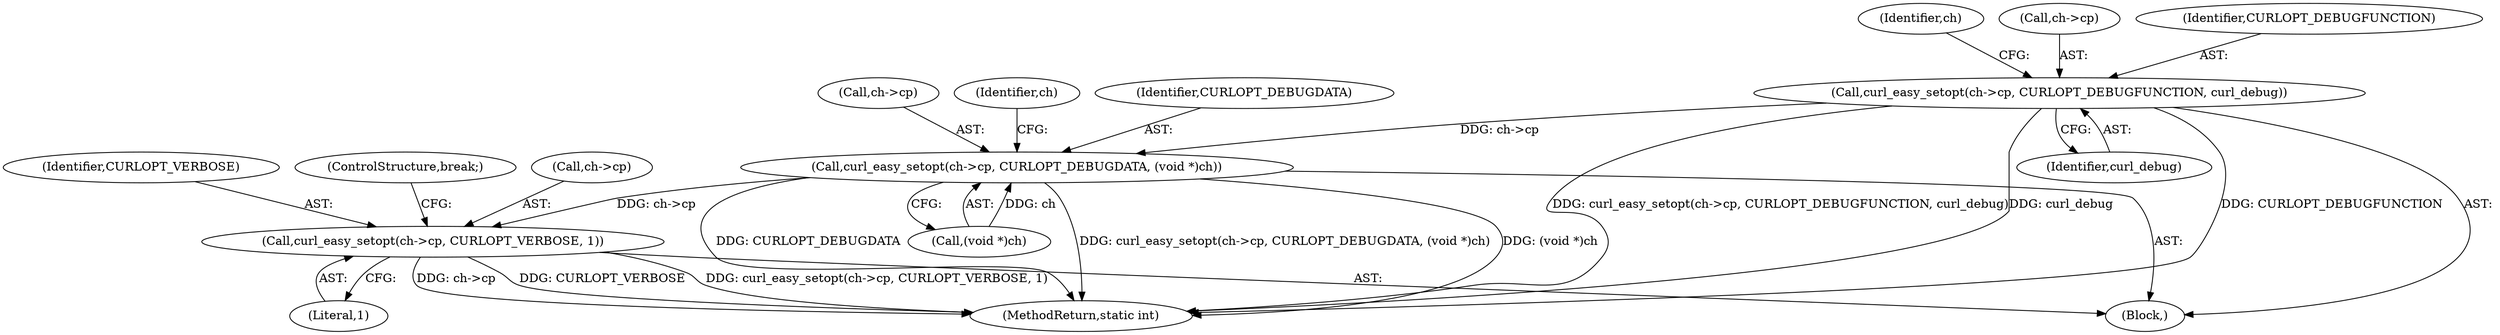 digraph "0_php_124fb22a13fafa3648e4e15b4f207c7096d8155e@pointer" {
"1001778" [label="(Call,curl_easy_setopt(ch->cp, CURLOPT_DEBUGFUNCTION, curl_debug))"];
"1001784" [label="(Call,curl_easy_setopt(ch->cp, CURLOPT_DEBUGDATA, (void *)ch))"];
"1001792" [label="(Call,curl_easy_setopt(ch->cp, CURLOPT_VERBOSE, 1))"];
"1001777" [label="(Block,)"];
"1001786" [label="(Identifier,ch)"];
"1001792" [label="(Call,curl_easy_setopt(ch->cp, CURLOPT_VERBOSE, 1))"];
"1001818" [label="(ControlStructure,break;)"];
"1001779" [label="(Call,ch->cp)"];
"1001785" [label="(Call,ch->cp)"];
"1001794" [label="(Identifier,ch)"];
"1001793" [label="(Call,ch->cp)"];
"1001796" [label="(Identifier,CURLOPT_VERBOSE)"];
"1001783" [label="(Identifier,curl_debug)"];
"1001784" [label="(Call,curl_easy_setopt(ch->cp, CURLOPT_DEBUGDATA, (void *)ch))"];
"1001797" [label="(Literal,1)"];
"1001789" [label="(Call,(void *)ch)"];
"1001788" [label="(Identifier,CURLOPT_DEBUGDATA)"];
"1001782" [label="(Identifier,CURLOPT_DEBUGFUNCTION)"];
"1001778" [label="(Call,curl_easy_setopt(ch->cp, CURLOPT_DEBUGFUNCTION, curl_debug))"];
"1001927" [label="(MethodReturn,static int)"];
"1001778" -> "1001777"  [label="AST: "];
"1001778" -> "1001783"  [label="CFG: "];
"1001779" -> "1001778"  [label="AST: "];
"1001782" -> "1001778"  [label="AST: "];
"1001783" -> "1001778"  [label="AST: "];
"1001786" -> "1001778"  [label="CFG: "];
"1001778" -> "1001927"  [label="DDG: CURLOPT_DEBUGFUNCTION"];
"1001778" -> "1001927"  [label="DDG: curl_easy_setopt(ch->cp, CURLOPT_DEBUGFUNCTION, curl_debug)"];
"1001778" -> "1001927"  [label="DDG: curl_debug"];
"1001778" -> "1001784"  [label="DDG: ch->cp"];
"1001784" -> "1001777"  [label="AST: "];
"1001784" -> "1001789"  [label="CFG: "];
"1001785" -> "1001784"  [label="AST: "];
"1001788" -> "1001784"  [label="AST: "];
"1001789" -> "1001784"  [label="AST: "];
"1001794" -> "1001784"  [label="CFG: "];
"1001784" -> "1001927"  [label="DDG: (void *)ch"];
"1001784" -> "1001927"  [label="DDG: CURLOPT_DEBUGDATA"];
"1001784" -> "1001927"  [label="DDG: curl_easy_setopt(ch->cp, CURLOPT_DEBUGDATA, (void *)ch)"];
"1001789" -> "1001784"  [label="DDG: ch"];
"1001784" -> "1001792"  [label="DDG: ch->cp"];
"1001792" -> "1001777"  [label="AST: "];
"1001792" -> "1001797"  [label="CFG: "];
"1001793" -> "1001792"  [label="AST: "];
"1001796" -> "1001792"  [label="AST: "];
"1001797" -> "1001792"  [label="AST: "];
"1001818" -> "1001792"  [label="CFG: "];
"1001792" -> "1001927"  [label="DDG: CURLOPT_VERBOSE"];
"1001792" -> "1001927"  [label="DDG: curl_easy_setopt(ch->cp, CURLOPT_VERBOSE, 1)"];
"1001792" -> "1001927"  [label="DDG: ch->cp"];
}
